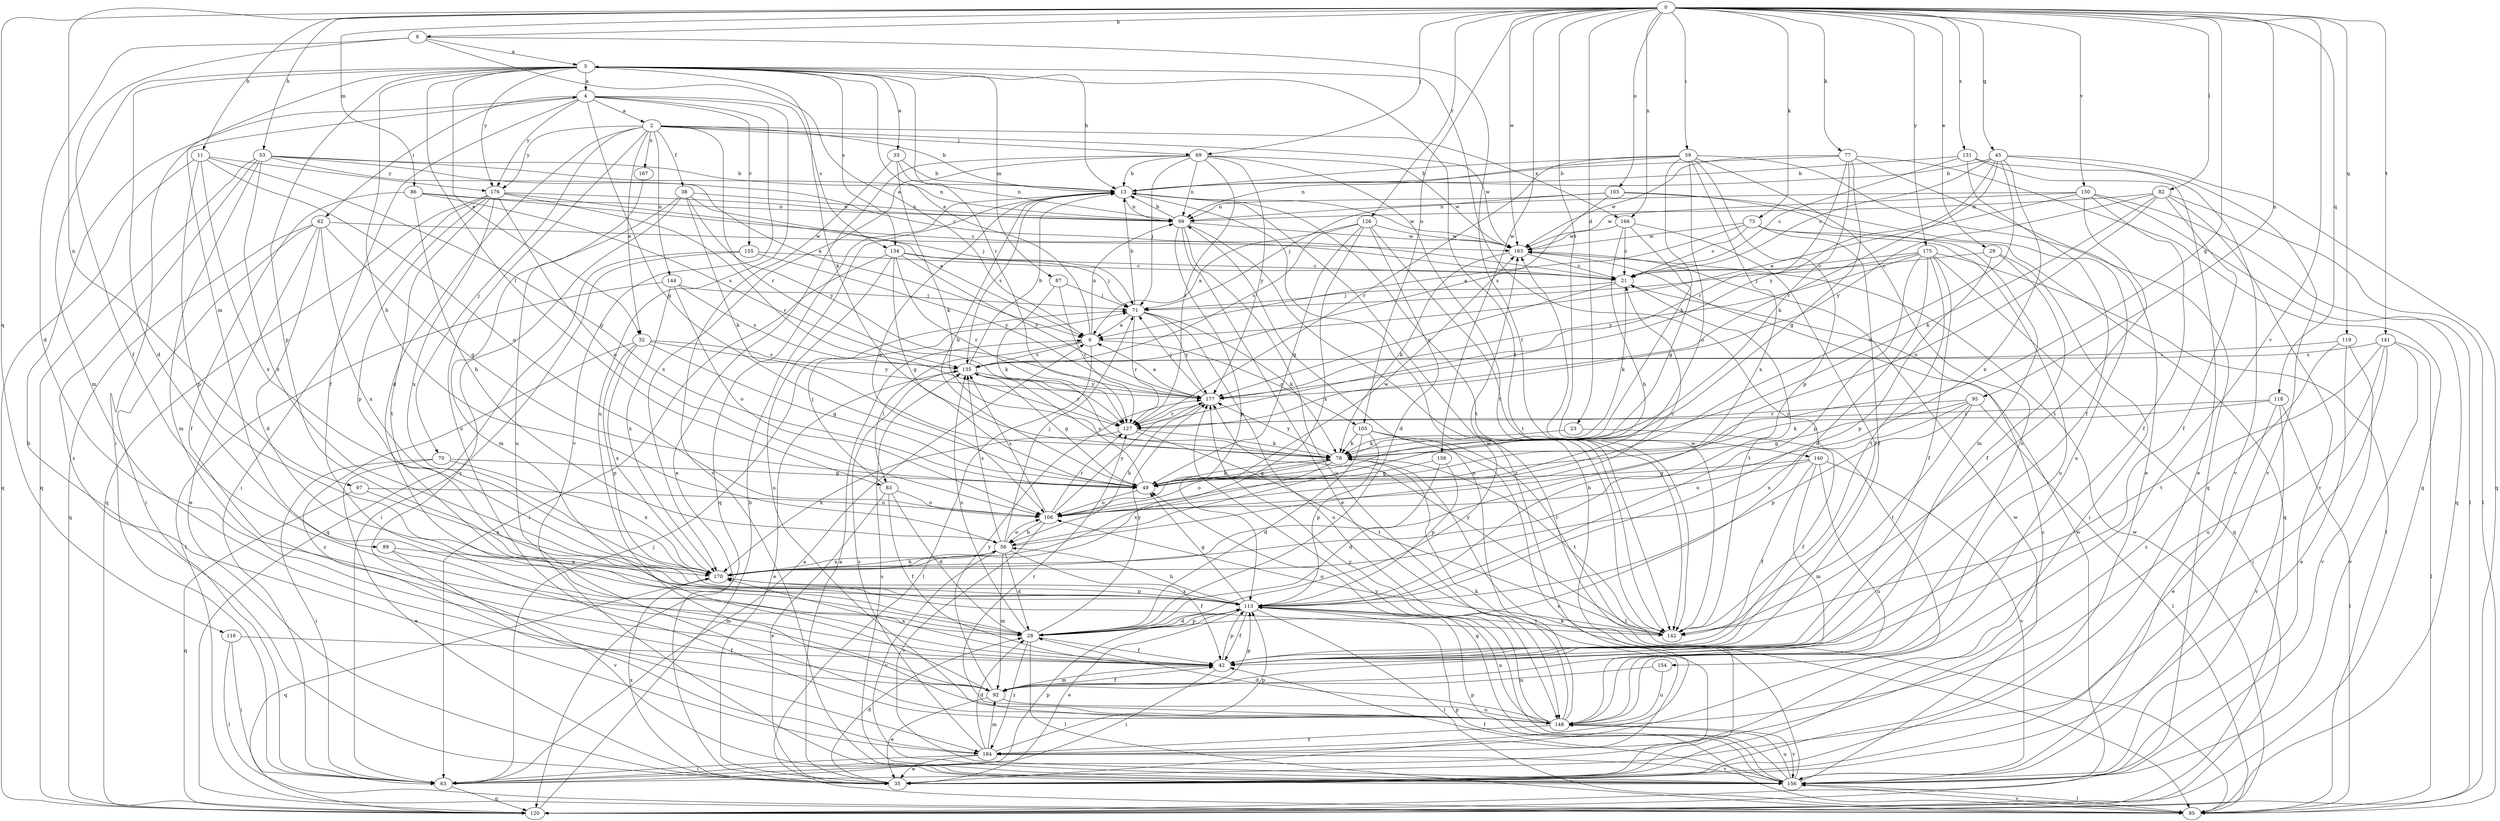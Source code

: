 strict digraph  {
0;
2;
4;
5;
6;
8;
11;
13;
21;
23;
28;
29;
32;
33;
35;
38;
42;
45;
49;
53;
56;
59;
62;
63;
69;
70;
71;
73;
77;
78;
82;
83;
85;
86;
87;
89;
92;
95;
97;
99;
103;
105;
106;
113;
116;
118;
119;
120;
126;
127;
131;
134;
135;
140;
141;
142;
144;
148;
150;
154;
155;
156;
158;
163;
166;
167;
170;
175;
176;
177;
184;
0 -> 8  [label=b];
0 -> 11  [label=b];
0 -> 23  [label=d];
0 -> 29  [label=e];
0 -> 45  [label=g];
0 -> 49  [label=g];
0 -> 53  [label=h];
0 -> 59  [label=i];
0 -> 69  [label=j];
0 -> 73  [label=k];
0 -> 77  [label=k];
0 -> 82  [label=l];
0 -> 86  [label=m];
0 -> 95  [label=n];
0 -> 97  [label=n];
0 -> 103  [label=o];
0 -> 105  [label=o];
0 -> 116  [label=q];
0 -> 118  [label=q];
0 -> 119  [label=q];
0 -> 126  [label=r];
0 -> 131  [label=s];
0 -> 140  [label=t];
0 -> 141  [label=t];
0 -> 150  [label=v];
0 -> 154  [label=v];
0 -> 158  [label=w];
0 -> 163  [label=w];
0 -> 166  [label=x];
0 -> 175  [label=y];
2 -> 13  [label=b];
2 -> 28  [label=d];
2 -> 32  [label=e];
2 -> 38  [label=f];
2 -> 69  [label=j];
2 -> 70  [label=j];
2 -> 127  [label=r];
2 -> 144  [label=u];
2 -> 148  [label=u];
2 -> 163  [label=w];
2 -> 166  [label=x];
2 -> 167  [label=x];
2 -> 176  [label=y];
4 -> 2  [label=a];
4 -> 42  [label=f];
4 -> 49  [label=g];
4 -> 62  [label=i];
4 -> 63  [label=i];
4 -> 134  [label=s];
4 -> 148  [label=u];
4 -> 155  [label=v];
4 -> 156  [label=v];
4 -> 176  [label=y];
5 -> 4  [label=a];
5 -> 13  [label=b];
5 -> 28  [label=d];
5 -> 32  [label=e];
5 -> 33  [label=e];
5 -> 56  [label=h];
5 -> 78  [label=k];
5 -> 83  [label=l];
5 -> 87  [label=m];
5 -> 89  [label=m];
5 -> 92  [label=m];
5 -> 113  [label=p];
5 -> 127  [label=r];
5 -> 134  [label=s];
5 -> 142  [label=t];
5 -> 176  [label=y];
5 -> 184  [label=z];
6 -> 5  [label=a];
6 -> 83  [label=l];
6 -> 85  [label=l];
6 -> 99  [label=n];
6 -> 105  [label=o];
6 -> 135  [label=s];
8 -> 5  [label=a];
8 -> 6  [label=a];
8 -> 28  [label=d];
8 -> 42  [label=f];
8 -> 142  [label=t];
11 -> 49  [label=g];
11 -> 106  [label=o];
11 -> 113  [label=p];
11 -> 120  [label=q];
11 -> 170  [label=x];
11 -> 176  [label=y];
13 -> 99  [label=n];
13 -> 106  [label=o];
13 -> 120  [label=q];
13 -> 135  [label=s];
13 -> 142  [label=t];
13 -> 163  [label=w];
13 -> 184  [label=z];
21 -> 71  [label=j];
21 -> 78  [label=k];
21 -> 142  [label=t];
21 -> 177  [label=y];
23 -> 42  [label=f];
23 -> 78  [label=k];
28 -> 42  [label=f];
28 -> 85  [label=l];
28 -> 113  [label=p];
28 -> 135  [label=s];
28 -> 163  [label=w];
28 -> 177  [label=y];
28 -> 184  [label=z];
29 -> 21  [label=c];
29 -> 42  [label=f];
29 -> 63  [label=i];
29 -> 113  [label=p];
32 -> 49  [label=g];
32 -> 113  [label=p];
32 -> 135  [label=s];
32 -> 170  [label=x];
32 -> 177  [label=y];
32 -> 184  [label=z];
33 -> 13  [label=b];
33 -> 78  [label=k];
33 -> 99  [label=n];
33 -> 156  [label=v];
35 -> 6  [label=a];
35 -> 21  [label=c];
35 -> 28  [label=d];
35 -> 78  [label=k];
35 -> 170  [label=x];
35 -> 4  [label=h];
38 -> 6  [label=a];
38 -> 78  [label=k];
38 -> 92  [label=m];
38 -> 99  [label=n];
38 -> 177  [label=y];
38 -> 184  [label=z];
42 -> 63  [label=i];
42 -> 92  [label=m];
42 -> 113  [label=p];
42 -> 170  [label=x];
45 -> 13  [label=b];
45 -> 21  [label=c];
45 -> 106  [label=o];
45 -> 120  [label=q];
45 -> 127  [label=r];
45 -> 156  [label=v];
45 -> 170  [label=x];
45 -> 177  [label=y];
49 -> 13  [label=b];
49 -> 78  [label=k];
49 -> 106  [label=o];
49 -> 135  [label=s];
53 -> 6  [label=a];
53 -> 13  [label=b];
53 -> 21  [label=c];
53 -> 92  [label=m];
53 -> 99  [label=n];
53 -> 120  [label=q];
53 -> 170  [label=x];
53 -> 184  [label=z];
56 -> 21  [label=c];
56 -> 28  [label=d];
56 -> 42  [label=f];
56 -> 71  [label=j];
56 -> 92  [label=m];
56 -> 106  [label=o];
56 -> 135  [label=s];
56 -> 156  [label=v];
56 -> 170  [label=x];
59 -> 13  [label=b];
59 -> 78  [label=k];
59 -> 99  [label=n];
59 -> 106  [label=o];
59 -> 113  [label=p];
59 -> 120  [label=q];
59 -> 127  [label=r];
59 -> 148  [label=u];
59 -> 170  [label=x];
62 -> 28  [label=d];
62 -> 35  [label=e];
62 -> 49  [label=g];
62 -> 63  [label=i];
62 -> 120  [label=q];
62 -> 163  [label=w];
62 -> 170  [label=x];
63 -> 6  [label=a];
63 -> 71  [label=j];
63 -> 113  [label=p];
63 -> 120  [label=q];
69 -> 13  [label=b];
69 -> 35  [label=e];
69 -> 71  [label=j];
69 -> 99  [label=n];
69 -> 127  [label=r];
69 -> 142  [label=t];
69 -> 163  [label=w];
69 -> 170  [label=x];
69 -> 177  [label=y];
70 -> 35  [label=e];
70 -> 49  [label=g];
70 -> 63  [label=i];
70 -> 170  [label=x];
71 -> 6  [label=a];
71 -> 13  [label=b];
71 -> 78  [label=k];
71 -> 127  [label=r];
71 -> 148  [label=u];
71 -> 177  [label=y];
73 -> 6  [label=a];
73 -> 21  [label=c];
73 -> 42  [label=f];
73 -> 120  [label=q];
73 -> 148  [label=u];
73 -> 163  [label=w];
77 -> 13  [label=b];
77 -> 35  [label=e];
77 -> 49  [label=g];
77 -> 78  [label=k];
77 -> 120  [label=q];
77 -> 127  [label=r];
77 -> 163  [label=w];
78 -> 49  [label=g];
78 -> 106  [label=o];
78 -> 142  [label=t];
78 -> 170  [label=x];
78 -> 177  [label=y];
82 -> 42  [label=f];
82 -> 78  [label=k];
82 -> 85  [label=l];
82 -> 99  [label=n];
82 -> 106  [label=o];
82 -> 156  [label=v];
82 -> 177  [label=y];
83 -> 28  [label=d];
83 -> 35  [label=e];
83 -> 42  [label=f];
83 -> 71  [label=j];
83 -> 106  [label=o];
85 -> 113  [label=p];
85 -> 156  [label=v];
85 -> 163  [label=w];
86 -> 21  [label=c];
86 -> 42  [label=f];
86 -> 56  [label=h];
86 -> 99  [label=n];
86 -> 135  [label=s];
87 -> 71  [label=j];
87 -> 78  [label=k];
87 -> 127  [label=r];
89 -> 92  [label=m];
89 -> 156  [label=v];
89 -> 170  [label=x];
92 -> 35  [label=e];
92 -> 42  [label=f];
92 -> 113  [label=p];
92 -> 148  [label=u];
92 -> 177  [label=y];
95 -> 78  [label=k];
95 -> 85  [label=l];
95 -> 113  [label=p];
95 -> 127  [label=r];
95 -> 142  [label=t];
95 -> 170  [label=x];
97 -> 106  [label=o];
97 -> 120  [label=q];
97 -> 170  [label=x];
99 -> 13  [label=b];
99 -> 35  [label=e];
99 -> 85  [label=l];
99 -> 113  [label=p];
99 -> 148  [label=u];
99 -> 163  [label=w];
103 -> 71  [label=j];
103 -> 92  [label=m];
103 -> 99  [label=n];
103 -> 135  [label=s];
103 -> 148  [label=u];
105 -> 28  [label=d];
105 -> 35  [label=e];
105 -> 78  [label=k];
105 -> 85  [label=l];
105 -> 113  [label=p];
106 -> 56  [label=h];
106 -> 127  [label=r];
106 -> 135  [label=s];
106 -> 156  [label=v];
106 -> 163  [label=w];
106 -> 177  [label=y];
113 -> 28  [label=d];
113 -> 35  [label=e];
113 -> 42  [label=f];
113 -> 49  [label=g];
113 -> 56  [label=h];
113 -> 85  [label=l];
113 -> 142  [label=t];
113 -> 148  [label=u];
113 -> 170  [label=x];
116 -> 42  [label=f];
116 -> 63  [label=i];
116 -> 85  [label=l];
118 -> 35  [label=e];
118 -> 49  [label=g];
118 -> 85  [label=l];
118 -> 127  [label=r];
118 -> 156  [label=v];
119 -> 35  [label=e];
119 -> 135  [label=s];
119 -> 156  [label=v];
119 -> 184  [label=z];
120 -> 13  [label=b];
120 -> 163  [label=w];
126 -> 6  [label=a];
126 -> 28  [label=d];
126 -> 49  [label=g];
126 -> 135  [label=s];
126 -> 142  [label=t];
126 -> 163  [label=w];
126 -> 170  [label=x];
127 -> 78  [label=k];
127 -> 142  [label=t];
127 -> 170  [label=x];
131 -> 13  [label=b];
131 -> 21  [label=c];
131 -> 35  [label=e];
131 -> 42  [label=f];
131 -> 156  [label=v];
134 -> 21  [label=c];
134 -> 49  [label=g];
134 -> 63  [label=i];
134 -> 71  [label=j];
134 -> 127  [label=r];
134 -> 148  [label=u];
134 -> 177  [label=y];
135 -> 13  [label=b];
135 -> 35  [label=e];
135 -> 49  [label=g];
135 -> 127  [label=r];
135 -> 177  [label=y];
140 -> 42  [label=f];
140 -> 49  [label=g];
140 -> 92  [label=m];
140 -> 106  [label=o];
140 -> 148  [label=u];
140 -> 156  [label=v];
141 -> 63  [label=i];
141 -> 85  [label=l];
141 -> 135  [label=s];
141 -> 142  [label=t];
141 -> 148  [label=u];
141 -> 156  [label=v];
142 -> 106  [label=o];
142 -> 163  [label=w];
142 -> 177  [label=y];
144 -> 71  [label=j];
144 -> 85  [label=l];
144 -> 106  [label=o];
144 -> 135  [label=s];
144 -> 170  [label=x];
148 -> 28  [label=d];
148 -> 78  [label=k];
148 -> 99  [label=n];
148 -> 127  [label=r];
148 -> 156  [label=v];
148 -> 177  [label=y];
148 -> 184  [label=z];
150 -> 6  [label=a];
150 -> 42  [label=f];
150 -> 85  [label=l];
150 -> 99  [label=n];
150 -> 120  [label=q];
150 -> 142  [label=t];
150 -> 163  [label=w];
154 -> 92  [label=m];
154 -> 148  [label=u];
155 -> 21  [label=c];
155 -> 63  [label=i];
155 -> 120  [label=q];
155 -> 177  [label=y];
156 -> 13  [label=b];
156 -> 42  [label=f];
156 -> 49  [label=g];
156 -> 85  [label=l];
156 -> 113  [label=p];
156 -> 135  [label=s];
156 -> 148  [label=u];
156 -> 163  [label=w];
156 -> 177  [label=y];
158 -> 28  [label=d];
158 -> 49  [label=g];
158 -> 113  [label=p];
163 -> 21  [label=c];
163 -> 78  [label=k];
166 -> 21  [label=c];
166 -> 42  [label=f];
166 -> 49  [label=g];
166 -> 56  [label=h];
166 -> 163  [label=w];
167 -> 148  [label=u];
170 -> 56  [label=h];
170 -> 113  [label=p];
170 -> 120  [label=q];
175 -> 21  [label=c];
175 -> 28  [label=d];
175 -> 42  [label=f];
175 -> 71  [label=j];
175 -> 85  [label=l];
175 -> 113  [label=p];
175 -> 120  [label=q];
175 -> 142  [label=t];
175 -> 177  [label=y];
176 -> 63  [label=i];
176 -> 71  [label=j];
176 -> 99  [label=n];
176 -> 106  [label=o];
176 -> 113  [label=p];
176 -> 120  [label=q];
176 -> 127  [label=r];
176 -> 142  [label=t];
176 -> 170  [label=x];
177 -> 6  [label=a];
177 -> 56  [label=h];
177 -> 71  [label=j];
177 -> 127  [label=r];
184 -> 28  [label=d];
184 -> 35  [label=e];
184 -> 63  [label=i];
184 -> 92  [label=m];
184 -> 113  [label=p];
184 -> 135  [label=s];
184 -> 156  [label=v];
}
